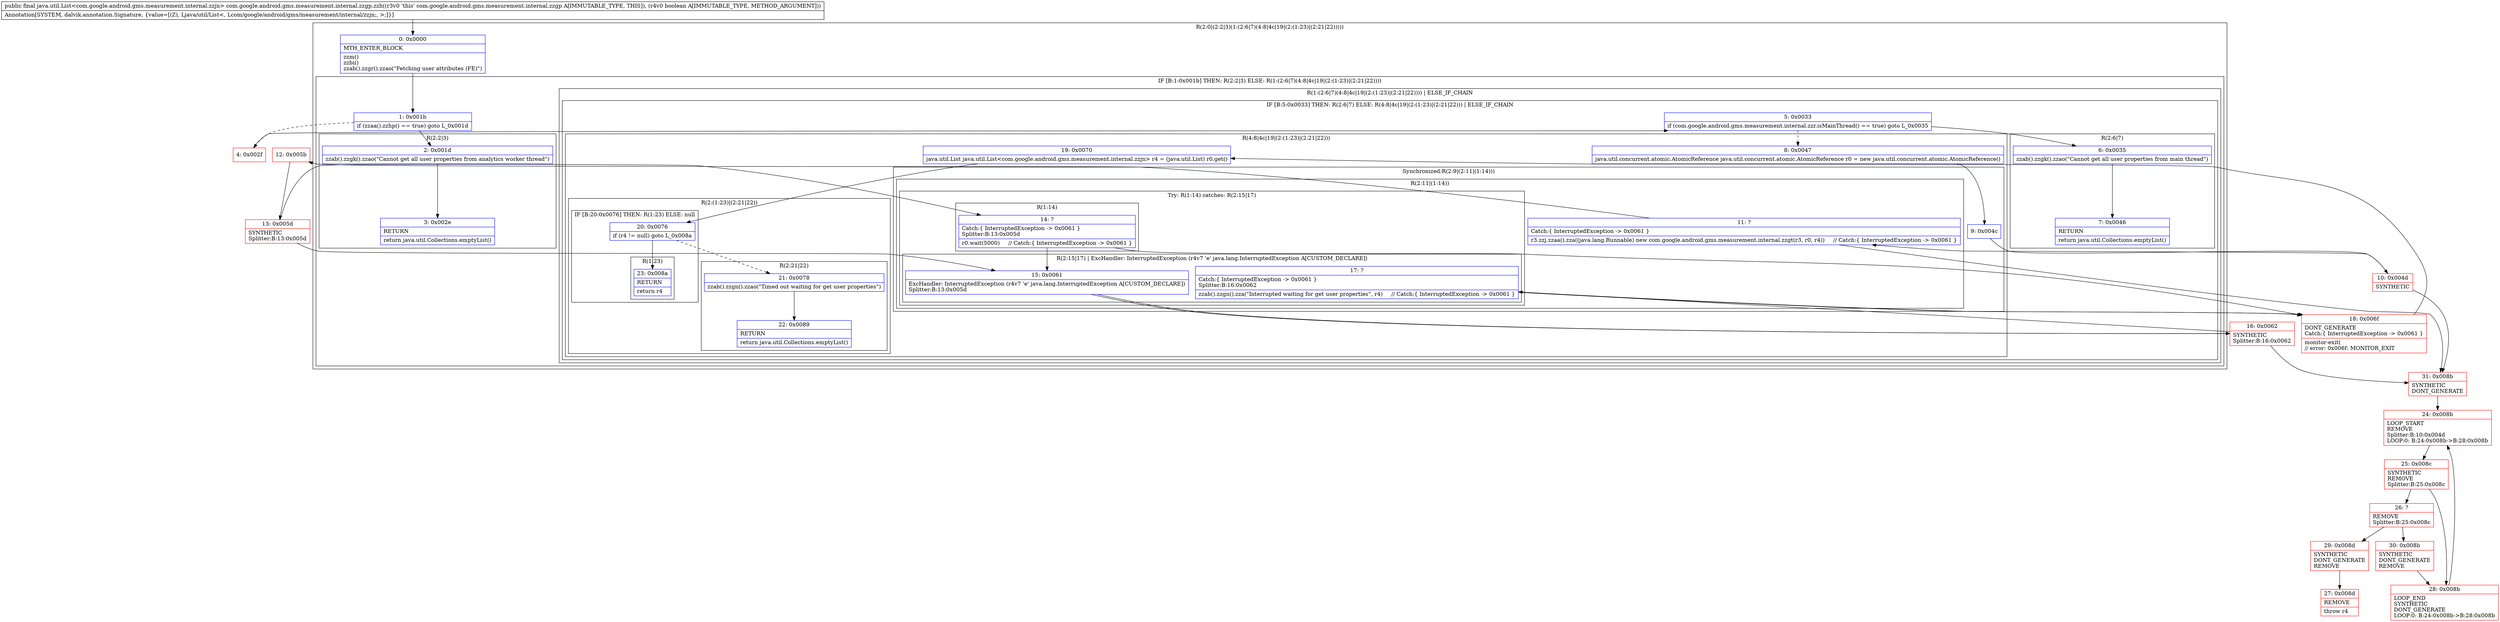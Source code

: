 digraph "CFG forcom.google.android.gms.measurement.internal.zzgp.zzh(Z)Ljava\/util\/List;" {
subgraph cluster_Region_1493925209 {
label = "R(2:0|(2:2|3)(1:(2:6|7)(4:8|4c|19|(2:(1:23)|(2:21|22)))))";
node [shape=record,color=blue];
Node_0 [shape=record,label="{0\:\ 0x0000|MTH_ENTER_BLOCK\l|zzm()\lzzbi()\lzzab().zzgr().zzao(\"Fetching user attributes (FE)\")\l}"];
subgraph cluster_IfRegion_1297341122 {
label = "IF [B:1:0x001b] THEN: R(2:2|3) ELSE: R(1:(2:6|7)(4:8|4c|19|(2:(1:23)|(2:21|22))))";
node [shape=record,color=blue];
Node_1 [shape=record,label="{1\:\ 0x001b|if (zzaa().zzhp() == true) goto L_0x001d\l}"];
subgraph cluster_Region_1099707705 {
label = "R(2:2|3)";
node [shape=record,color=blue];
Node_2 [shape=record,label="{2\:\ 0x001d|zzab().zzgk().zzao(\"Cannot get all user properties from analytics worker thread\")\l}"];
Node_3 [shape=record,label="{3\:\ 0x002e|RETURN\l|return java.util.Collections.emptyList()\l}"];
}
subgraph cluster_Region_1332190736 {
label = "R(1:(2:6|7)(4:8|4c|19|(2:(1:23)|(2:21|22)))) | ELSE_IF_CHAIN\l";
node [shape=record,color=blue];
subgraph cluster_IfRegion_1300550416 {
label = "IF [B:5:0x0033] THEN: R(2:6|7) ELSE: R(4:8|4c|19|(2:(1:23)|(2:21|22))) | ELSE_IF_CHAIN\l";
node [shape=record,color=blue];
Node_5 [shape=record,label="{5\:\ 0x0033|if (com.google.android.gms.measurement.internal.zzr.isMainThread() == true) goto L_0x0035\l}"];
subgraph cluster_Region_517113256 {
label = "R(2:6|7)";
node [shape=record,color=blue];
Node_6 [shape=record,label="{6\:\ 0x0035|zzab().zzgk().zzao(\"Cannot get all user properties from main thread\")\l}"];
Node_7 [shape=record,label="{7\:\ 0x0046|RETURN\l|return java.util.Collections.emptyList()\l}"];
}
subgraph cluster_Region_2107275678 {
label = "R(4:8|4c|19|(2:(1:23)|(2:21|22)))";
node [shape=record,color=blue];
Node_8 [shape=record,label="{8\:\ 0x0047|java.util.concurrent.atomic.AtomicReference java.util.concurrent.atomic.AtomicReference r0 = new java.util.concurrent.atomic.AtomicReference()\l}"];
subgraph cluster_SynchronizedRegion_713520900 {
label = "Synchronized:R(2:9|(2:11|(1:14)))";
node [shape=record,color=blue];
Node_9 [shape=record,label="{9\:\ 0x004c}"];
subgraph cluster_Region_103688190 {
label = "R(2:11|(1:14))";
node [shape=record,color=blue];
Node_11 [shape=record,label="{11\:\ ?|Catch:\{ InterruptedException \-\> 0x0061 \}\l|r3.zzj.zzaa().zza((java.lang.Runnable) new com.google.android.gms.measurement.internal.zzgt(r3, r0, r4))     \/\/ Catch:\{ InterruptedException \-\> 0x0061 \}\l}"];
subgraph cluster_TryCatchRegion_1045913270 {
label = "Try: R(1:14) catches: R(2:15|17)";
node [shape=record,color=blue];
subgraph cluster_Region_901993078 {
label = "R(1:14)";
node [shape=record,color=blue];
Node_14 [shape=record,label="{14\:\ ?|Catch:\{ InterruptedException \-\> 0x0061 \}\lSplitter:B:13:0x005d\l|r0.wait(5000)     \/\/ Catch:\{ InterruptedException \-\> 0x0061 \}\l}"];
}
subgraph cluster_Region_1295237234 {
label = "R(2:15|17) | ExcHandler: InterruptedException (r4v7 'e' java.lang.InterruptedException A[CUSTOM_DECLARE])\l";
node [shape=record,color=blue];
Node_15 [shape=record,label="{15\:\ 0x0061|ExcHandler: InterruptedException (r4v7 'e' java.lang.InterruptedException A[CUSTOM_DECLARE])\lSplitter:B:13:0x005d\l}"];
Node_17 [shape=record,label="{17\:\ ?|Catch:\{ InterruptedException \-\> 0x0061 \}\lSplitter:B:16:0x0062\l|zzab().zzgn().zza(\"Interrupted waiting for get user properties\", r4)     \/\/ Catch:\{ InterruptedException \-\> 0x0061 \}\l}"];
}
}
}
}
Node_19 [shape=record,label="{19\:\ 0x0070|java.util.List java.util.List\<com.google.android.gms.measurement.internal.zzjn\> r4 = (java.util.List) r0.get()\l}"];
subgraph cluster_Region_650413719 {
label = "R(2:(1:23)|(2:21|22))";
node [shape=record,color=blue];
subgraph cluster_IfRegion_456891353 {
label = "IF [B:20:0x0076] THEN: R(1:23) ELSE: null";
node [shape=record,color=blue];
Node_20 [shape=record,label="{20\:\ 0x0076|if (r4 != null) goto L_0x008a\l}"];
subgraph cluster_Region_169210093 {
label = "R(1:23)";
node [shape=record,color=blue];
Node_23 [shape=record,label="{23\:\ 0x008a|RETURN\l|return r4\l}"];
}
}
subgraph cluster_Region_749840418 {
label = "R(2:21|22)";
node [shape=record,color=blue];
Node_21 [shape=record,label="{21\:\ 0x0078|zzab().zzgn().zzao(\"Timed out waiting for get user properties\")\l}"];
Node_22 [shape=record,label="{22\:\ 0x0089|RETURN\l|return java.util.Collections.emptyList()\l}"];
}
}
}
}
}
}
}
subgraph cluster_Region_1295237234 {
label = "R(2:15|17) | ExcHandler: InterruptedException (r4v7 'e' java.lang.InterruptedException A[CUSTOM_DECLARE])\l";
node [shape=record,color=blue];
Node_15 [shape=record,label="{15\:\ 0x0061|ExcHandler: InterruptedException (r4v7 'e' java.lang.InterruptedException A[CUSTOM_DECLARE])\lSplitter:B:13:0x005d\l}"];
Node_17 [shape=record,label="{17\:\ ?|Catch:\{ InterruptedException \-\> 0x0061 \}\lSplitter:B:16:0x0062\l|zzab().zzgn().zza(\"Interrupted waiting for get user properties\", r4)     \/\/ Catch:\{ InterruptedException \-\> 0x0061 \}\l}"];
}
Node_4 [shape=record,color=red,label="{4\:\ 0x002f}"];
Node_10 [shape=record,color=red,label="{10\:\ 0x004d|SYNTHETIC\l}"];
Node_12 [shape=record,color=red,label="{12\:\ 0x005b}"];
Node_13 [shape=record,color=red,label="{13\:\ 0x005d|SYNTHETIC\lSplitter:B:13:0x005d\l}"];
Node_16 [shape=record,color=red,label="{16\:\ 0x0062|SYNTHETIC\lSplitter:B:16:0x0062\l}"];
Node_18 [shape=record,color=red,label="{18\:\ 0x006f|DONT_GENERATE\lCatch:\{ InterruptedException \-\> 0x0061 \}\l|monitor\-exit(\l\/\/ error: 0x006f: MONITOR_EXIT  \l}"];
Node_24 [shape=record,color=red,label="{24\:\ 0x008b|LOOP_START\lREMOVE\lSplitter:B:10:0x004d\lLOOP:0: B:24:0x008b\-\>B:28:0x008b\l}"];
Node_25 [shape=record,color=red,label="{25\:\ 0x008c|SYNTHETIC\lREMOVE\lSplitter:B:25:0x008c\l}"];
Node_26 [shape=record,color=red,label="{26\:\ ?|REMOVE\lSplitter:B:25:0x008c\l}"];
Node_27 [shape=record,color=red,label="{27\:\ 0x008d|REMOVE\l|throw r4\l}"];
Node_28 [shape=record,color=red,label="{28\:\ 0x008b|LOOP_END\lSYNTHETIC\lDONT_GENERATE\lLOOP:0: B:24:0x008b\-\>B:28:0x008b\l}"];
Node_29 [shape=record,color=red,label="{29\:\ 0x008d|SYNTHETIC\lDONT_GENERATE\lREMOVE\l}"];
Node_30 [shape=record,color=red,label="{30\:\ 0x008b|SYNTHETIC\lDONT_GENERATE\lREMOVE\l}"];
Node_31 [shape=record,color=red,label="{31\:\ 0x008b|SYNTHETIC\lDONT_GENERATE\l}"];
MethodNode[shape=record,label="{public final java.util.List\<com.google.android.gms.measurement.internal.zzjn\> com.google.android.gms.measurement.internal.zzgp.zzh((r3v0 'this' com.google.android.gms.measurement.internal.zzgp A[IMMUTABLE_TYPE, THIS]), (r4v0 boolean A[IMMUTABLE_TYPE, METHOD_ARGUMENT]))  | Annotation[SYSTEM, dalvik.annotation.Signature, \{value=[(Z), Ljava\/util\/List\<, Lcom\/google\/android\/gms\/measurement\/internal\/zzjn;, \>;]\}]\l}"];
MethodNode -> Node_0;
Node_0 -> Node_1;
Node_1 -> Node_2;
Node_1 -> Node_4[style=dashed];
Node_2 -> Node_3;
Node_5 -> Node_6;
Node_5 -> Node_8[style=dashed];
Node_6 -> Node_7;
Node_8 -> Node_9;
Node_9 -> Node_10;
Node_11 -> Node_12;
Node_11 -> Node_31;
Node_14 -> Node_15;
Node_14 -> Node_18;
Node_15 -> Node_16;
Node_17 -> Node_18;
Node_19 -> Node_20;
Node_20 -> Node_21[style=dashed];
Node_20 -> Node_23;
Node_21 -> Node_22;
Node_15 -> Node_16;
Node_17 -> Node_18;
Node_4 -> Node_5;
Node_10 -> Node_11;
Node_10 -> Node_31;
Node_12 -> Node_13;
Node_13 -> Node_14;
Node_13 -> Node_15;
Node_16 -> Node_17;
Node_16 -> Node_31;
Node_18 -> Node_19;
Node_24 -> Node_25;
Node_25 -> Node_26;
Node_25 -> Node_28;
Node_26 -> Node_29;
Node_26 -> Node_30;
Node_28 -> Node_24;
Node_29 -> Node_27;
Node_30 -> Node_28;
Node_31 -> Node_24;
}

